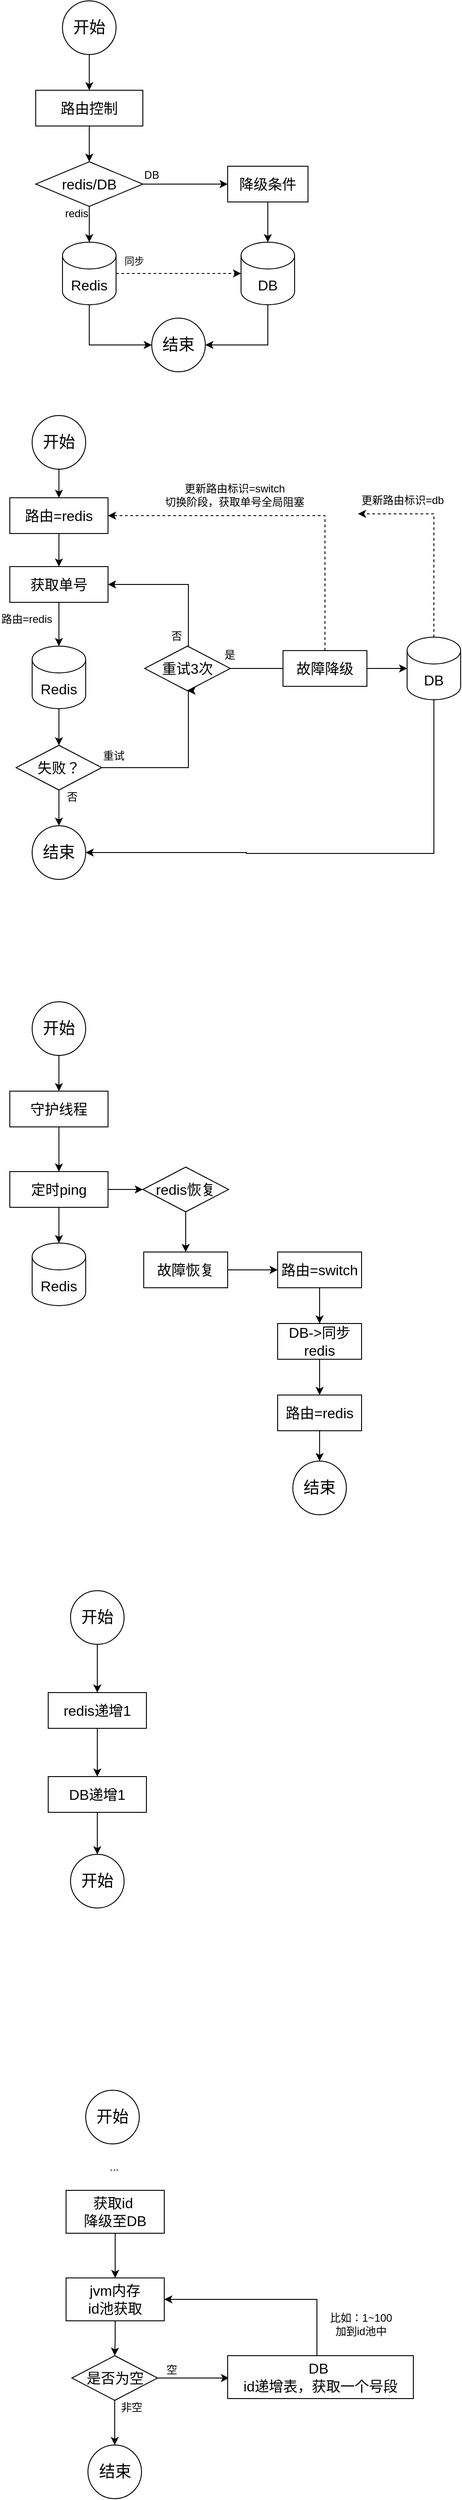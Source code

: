 <mxfile version="24.6.4" type="github">
  <diagram name="第 1 页" id="wcEa54nouv058no1run-">
    <mxGraphModel dx="1434" dy="711" grid="0" gridSize="10" guides="1" tooltips="1" connect="1" arrows="1" fold="1" page="1" pageScale="1" pageWidth="827" pageHeight="1169" math="0" shadow="0">
      <root>
        <mxCell id="0" />
        <mxCell id="1" parent="0" />
        <mxCell id="WumZS3qc3HFv33wqFGVb-3" value="" style="edgeStyle=orthogonalEdgeStyle;rounded=0;orthogonalLoop=1;jettySize=auto;html=1;" edge="1" parent="1" source="WumZS3qc3HFv33wqFGVb-1" target="WumZS3qc3HFv33wqFGVb-2">
          <mxGeometry relative="1" as="geometry" />
        </mxCell>
        <mxCell id="WumZS3qc3HFv33wqFGVb-1" value="开始" style="ellipse;whiteSpace=wrap;html=1;aspect=fixed;fontSize=18;" vertex="1" parent="1">
          <mxGeometry x="200" y="150" width="60" height="60" as="geometry" />
        </mxCell>
        <mxCell id="WumZS3qc3HFv33wqFGVb-5" value="" style="edgeStyle=orthogonalEdgeStyle;rounded=0;orthogonalLoop=1;jettySize=auto;html=1;" edge="1" parent="1" source="WumZS3qc3HFv33wqFGVb-2" target="WumZS3qc3HFv33wqFGVb-6">
          <mxGeometry relative="1" as="geometry">
            <mxPoint x="230" y="330" as="targetPoint" />
          </mxGeometry>
        </mxCell>
        <mxCell id="WumZS3qc3HFv33wqFGVb-2" value="路由控制" style="rounded=0;whiteSpace=wrap;html=1;fontSize=16;" vertex="1" parent="1">
          <mxGeometry x="170" y="250" width="120" height="40" as="geometry" />
        </mxCell>
        <mxCell id="WumZS3qc3HFv33wqFGVb-8" value="" style="edgeStyle=orthogonalEdgeStyle;rounded=0;orthogonalLoop=1;jettySize=auto;html=1;" edge="1" parent="1" source="WumZS3qc3HFv33wqFGVb-6">
          <mxGeometry relative="1" as="geometry">
            <mxPoint x="230" y="420" as="targetPoint" />
          </mxGeometry>
        </mxCell>
        <mxCell id="WumZS3qc3HFv33wqFGVb-6" value="redis/DB" style="rhombus;whiteSpace=wrap;html=1;fontSize=16;" vertex="1" parent="1">
          <mxGeometry x="170" y="330" width="120" height="50" as="geometry" />
        </mxCell>
        <mxCell id="WumZS3qc3HFv33wqFGVb-9" value="redis" style="text;html=1;align=center;verticalAlign=middle;whiteSpace=wrap;rounded=0;" vertex="1" parent="1">
          <mxGeometry x="186" y="373" width="60" height="30" as="geometry" />
        </mxCell>
        <mxCell id="WumZS3qc3HFv33wqFGVb-10" value="DB" style="text;html=1;align=center;verticalAlign=middle;whiteSpace=wrap;rounded=0;" vertex="1" parent="1">
          <mxGeometry x="270" y="330" width="60" height="30" as="geometry" />
        </mxCell>
        <mxCell id="WumZS3qc3HFv33wqFGVb-11" value="" style="edgeStyle=orthogonalEdgeStyle;rounded=0;orthogonalLoop=1;jettySize=auto;html=1;entryX=0;entryY=0.5;entryDx=0;entryDy=0;" edge="1" parent="1" source="WumZS3qc3HFv33wqFGVb-6" target="WumZS3qc3HFv33wqFGVb-19">
          <mxGeometry relative="1" as="geometry">
            <mxPoint x="420" y="390" as="sourcePoint" />
            <mxPoint x="330" y="355" as="targetPoint" />
          </mxGeometry>
        </mxCell>
        <mxCell id="WumZS3qc3HFv33wqFGVb-15" value="" style="edgeStyle=orthogonalEdgeStyle;rounded=0;orthogonalLoop=1;jettySize=auto;html=1;dashed=1;" edge="1" parent="1" source="WumZS3qc3HFv33wqFGVb-12" target="WumZS3qc3HFv33wqFGVb-14">
          <mxGeometry relative="1" as="geometry" />
        </mxCell>
        <mxCell id="WumZS3qc3HFv33wqFGVb-16" value="同步" style="edgeLabel;html=1;align=center;verticalAlign=middle;resizable=0;points=[];" vertex="1" connectable="0" parent="WumZS3qc3HFv33wqFGVb-15">
          <mxGeometry x="-0.386" y="-1" relative="1" as="geometry">
            <mxPoint x="-23" y="-15" as="offset" />
          </mxGeometry>
        </mxCell>
        <mxCell id="WumZS3qc3HFv33wqFGVb-12" value="Redis" style="shape=cylinder3;whiteSpace=wrap;html=1;boundedLbl=1;backgroundOutline=1;size=15;fontSize=16;" vertex="1" parent="1">
          <mxGeometry x="200" y="420" width="60" height="70" as="geometry" />
        </mxCell>
        <mxCell id="WumZS3qc3HFv33wqFGVb-14" value="DB" style="shape=cylinder3;whiteSpace=wrap;html=1;boundedLbl=1;backgroundOutline=1;size=15;fontSize=16;" vertex="1" parent="1">
          <mxGeometry x="400" y="420" width="60" height="70" as="geometry" />
        </mxCell>
        <mxCell id="WumZS3qc3HFv33wqFGVb-20" value="" style="edgeStyle=orthogonalEdgeStyle;rounded=0;orthogonalLoop=1;jettySize=auto;html=1;" edge="1" parent="1" source="WumZS3qc3HFv33wqFGVb-19" target="WumZS3qc3HFv33wqFGVb-14">
          <mxGeometry relative="1" as="geometry" />
        </mxCell>
        <mxCell id="WumZS3qc3HFv33wqFGVb-19" value="降级条件" style="rounded=0;whiteSpace=wrap;html=1;fontSize=16;" vertex="1" parent="1">
          <mxGeometry x="385" y="335" width="90" height="40" as="geometry" />
        </mxCell>
        <mxCell id="WumZS3qc3HFv33wqFGVb-22" value="" style="edgeStyle=orthogonalEdgeStyle;rounded=0;orthogonalLoop=1;jettySize=auto;html=1;exitX=0.5;exitY=1;exitDx=0;exitDy=0;exitPerimeter=0;" edge="1" parent="1" target="WumZS3qc3HFv33wqFGVb-23" source="WumZS3qc3HFv33wqFGVb-12">
          <mxGeometry relative="1" as="geometry">
            <mxPoint x="330" y="470" as="sourcePoint" />
            <Array as="points">
              <mxPoint x="230" y="535" />
            </Array>
          </mxGeometry>
        </mxCell>
        <mxCell id="WumZS3qc3HFv33wqFGVb-23" value="&lt;font style=&quot;font-size: 18px;&quot;&gt;结束&lt;/font&gt;" style="ellipse;whiteSpace=wrap;html=1;" vertex="1" parent="1">
          <mxGeometry x="300" y="505" width="60" height="60" as="geometry" />
        </mxCell>
        <mxCell id="WumZS3qc3HFv33wqFGVb-24" value="" style="edgeStyle=orthogonalEdgeStyle;rounded=0;orthogonalLoop=1;jettySize=auto;html=1;exitX=0.5;exitY=1;exitDx=0;exitDy=0;exitPerimeter=0;entryX=1;entryY=0.5;entryDx=0;entryDy=0;" edge="1" parent="1" source="WumZS3qc3HFv33wqFGVb-14" target="WumZS3qc3HFv33wqFGVb-23">
          <mxGeometry relative="1" as="geometry">
            <mxPoint x="240" y="500" as="sourcePoint" />
            <mxPoint x="310" y="545" as="targetPoint" />
            <Array as="points">
              <mxPoint x="430" y="535" />
            </Array>
          </mxGeometry>
        </mxCell>
        <mxCell id="WumZS3qc3HFv33wqFGVb-28" value="" style="edgeStyle=orthogonalEdgeStyle;rounded=0;orthogonalLoop=1;jettySize=auto;html=1;" edge="1" parent="1" source="WumZS3qc3HFv33wqFGVb-25" target="WumZS3qc3HFv33wqFGVb-26">
          <mxGeometry relative="1" as="geometry">
            <mxPoint x="331" y="803" as="targetPoint" />
          </mxGeometry>
        </mxCell>
        <mxCell id="WumZS3qc3HFv33wqFGVb-25" value="获取单号" style="rounded=0;whiteSpace=wrap;html=1;fontSize=16;" vertex="1" parent="1">
          <mxGeometry x="141" y="783" width="110" height="40" as="geometry" />
        </mxCell>
        <mxCell id="WumZS3qc3HFv33wqFGVb-33" value="" style="edgeStyle=orthogonalEdgeStyle;rounded=0;orthogonalLoop=1;jettySize=auto;html=1;" edge="1" parent="1" source="WumZS3qc3HFv33wqFGVb-26" target="WumZS3qc3HFv33wqFGVb-32">
          <mxGeometry relative="1" as="geometry" />
        </mxCell>
        <mxCell id="WumZS3qc3HFv33wqFGVb-26" value="Redis" style="shape=cylinder3;whiteSpace=wrap;html=1;boundedLbl=1;backgroundOutline=1;size=15;fontSize=16;" vertex="1" parent="1">
          <mxGeometry x="166" y="872" width="60" height="70" as="geometry" />
        </mxCell>
        <mxCell id="WumZS3qc3HFv33wqFGVb-29" value="&lt;div&gt;路由=redis&lt;/div&gt;" style="text;html=1;align=center;verticalAlign=middle;whiteSpace=wrap;rounded=0;" vertex="1" parent="1">
          <mxGeometry x="130" y="827" width="60" height="30" as="geometry" />
        </mxCell>
        <mxCell id="WumZS3qc3HFv33wqFGVb-51" value="" style="edgeStyle=orthogonalEdgeStyle;rounded=0;orthogonalLoop=1;jettySize=auto;html=1;" edge="1" parent="1" source="WumZS3qc3HFv33wqFGVb-30" target="WumZS3qc3HFv33wqFGVb-50">
          <mxGeometry relative="1" as="geometry" />
        </mxCell>
        <mxCell id="WumZS3qc3HFv33wqFGVb-30" value="&lt;font style=&quot;font-size: 18px;&quot;&gt;开始&lt;/font&gt;" style="ellipse;whiteSpace=wrap;html=1;" vertex="1" parent="1">
          <mxGeometry x="166" y="614" width="60" height="60" as="geometry" />
        </mxCell>
        <mxCell id="WumZS3qc3HFv33wqFGVb-35" value="" style="edgeStyle=orthogonalEdgeStyle;rounded=0;orthogonalLoop=1;jettySize=auto;html=1;exitX=1;exitY=0.5;exitDx=0;exitDy=0;entryX=0.5;entryY=1;entryDx=0;entryDy=0;" edge="1" parent="1" source="WumZS3qc3HFv33wqFGVb-32" target="WumZS3qc3HFv33wqFGVb-37">
          <mxGeometry relative="1" as="geometry">
            <mxPoint x="541" y="963" as="targetPoint" />
            <Array as="points">
              <mxPoint x="341" y="1008" />
            </Array>
          </mxGeometry>
        </mxCell>
        <mxCell id="WumZS3qc3HFv33wqFGVb-45" value="" style="edgeStyle=orthogonalEdgeStyle;rounded=0;orthogonalLoop=1;jettySize=auto;html=1;" edge="1" parent="1" source="WumZS3qc3HFv33wqFGVb-32" target="WumZS3qc3HFv33wqFGVb-44">
          <mxGeometry relative="1" as="geometry" />
        </mxCell>
        <mxCell id="WumZS3qc3HFv33wqFGVb-32" value="失败？" style="rhombus;whiteSpace=wrap;html=1;fontSize=16;" vertex="1" parent="1">
          <mxGeometry x="148" y="983" width="96" height="50" as="geometry" />
        </mxCell>
        <mxCell id="WumZS3qc3HFv33wqFGVb-36" value="重试" style="text;html=1;align=center;verticalAlign=middle;whiteSpace=wrap;rounded=0;" vertex="1" parent="1">
          <mxGeometry x="243" y="985" width="29" height="20" as="geometry" />
        </mxCell>
        <mxCell id="WumZS3qc3HFv33wqFGVb-37" value="重试3次" style="rhombus;whiteSpace=wrap;html=1;fontSize=16;" vertex="1" parent="1">
          <mxGeometry x="292" y="872" width="96" height="50" as="geometry" />
        </mxCell>
        <mxCell id="WumZS3qc3HFv33wqFGVb-38" value="" style="edgeStyle=orthogonalEdgeStyle;rounded=0;orthogonalLoop=1;jettySize=auto;html=1;exitX=0.5;exitY=0;exitDx=0;exitDy=0;entryX=1;entryY=0.5;entryDx=0;entryDy=0;" edge="1" parent="1" source="WumZS3qc3HFv33wqFGVb-37" target="WumZS3qc3HFv33wqFGVb-25">
          <mxGeometry relative="1" as="geometry">
            <mxPoint x="254" y="1018" as="sourcePoint" />
            <mxPoint x="363" y="932" as="targetPoint" />
            <Array as="points">
              <mxPoint x="341" y="872" />
              <mxPoint x="341" y="803" />
            </Array>
          </mxGeometry>
        </mxCell>
        <mxCell id="WumZS3qc3HFv33wqFGVb-39" value="否" style="text;html=1;align=center;verticalAlign=middle;whiteSpace=wrap;rounded=0;" vertex="1" parent="1">
          <mxGeometry x="318" y="856" width="20" height="10" as="geometry" />
        </mxCell>
        <mxCell id="WumZS3qc3HFv33wqFGVb-40" value="是" style="text;html=1;align=center;verticalAlign=middle;whiteSpace=wrap;rounded=0;" vertex="1" parent="1">
          <mxGeometry x="373" y="872" width="29" height="20" as="geometry" />
        </mxCell>
        <mxCell id="WumZS3qc3HFv33wqFGVb-41" value="" style="edgeStyle=orthogonalEdgeStyle;rounded=0;orthogonalLoop=1;jettySize=auto;html=1;exitX=1;exitY=0.5;exitDx=0;exitDy=0;entryX=0;entryY=0.5;entryDx=0;entryDy=0;" edge="1" parent="1" source="WumZS3qc3HFv33wqFGVb-37" target="WumZS3qc3HFv33wqFGVb-43">
          <mxGeometry relative="1" as="geometry">
            <mxPoint x="350" y="882" as="sourcePoint" />
            <mxPoint x="408" y="943" as="targetPoint" />
            <Array as="points">
              <mxPoint x="448" y="897" />
              <mxPoint x="448" y="897" />
            </Array>
          </mxGeometry>
        </mxCell>
        <mxCell id="WumZS3qc3HFv33wqFGVb-54" value="" style="edgeStyle=orthogonalEdgeStyle;rounded=0;orthogonalLoop=1;jettySize=auto;html=1;entryX=1;entryY=0.5;entryDx=0;entryDy=0;dashed=1;" edge="1" parent="1" source="WumZS3qc3HFv33wqFGVb-43" target="WumZS3qc3HFv33wqFGVb-50">
          <mxGeometry relative="1" as="geometry">
            <mxPoint x="494" y="807" as="targetPoint" />
            <Array as="points">
              <mxPoint x="494" y="726" />
            </Array>
          </mxGeometry>
        </mxCell>
        <mxCell id="WumZS3qc3HFv33wqFGVb-57" value="" style="edgeStyle=orthogonalEdgeStyle;rounded=0;orthogonalLoop=1;jettySize=auto;html=1;entryX=0;entryY=0.5;entryDx=0;entryDy=0;entryPerimeter=0;" edge="1" parent="1" source="WumZS3qc3HFv33wqFGVb-43" target="WumZS3qc3HFv33wqFGVb-58">
          <mxGeometry relative="1" as="geometry">
            <mxPoint x="541" y="964" as="targetPoint" />
          </mxGeometry>
        </mxCell>
        <mxCell id="WumZS3qc3HFv33wqFGVb-43" value="故障降级" style="rounded=0;whiteSpace=wrap;html=1;fontSize=16;" vertex="1" parent="1">
          <mxGeometry x="447" y="877" width="94" height="40" as="geometry" />
        </mxCell>
        <mxCell id="WumZS3qc3HFv33wqFGVb-44" value="&lt;font style=&quot;font-size: 18px;&quot;&gt;结束&lt;/font&gt;" style="ellipse;whiteSpace=wrap;html=1;" vertex="1" parent="1">
          <mxGeometry x="166" y="1073" width="60" height="60" as="geometry" />
        </mxCell>
        <mxCell id="WumZS3qc3HFv33wqFGVb-47" value="否" style="text;html=1;align=center;verticalAlign=middle;whiteSpace=wrap;rounded=0;" vertex="1" parent="1">
          <mxGeometry x="201" y="1036" width="20" height="10" as="geometry" />
        </mxCell>
        <mxCell id="WumZS3qc3HFv33wqFGVb-52" value="" style="edgeStyle=orthogonalEdgeStyle;rounded=0;orthogonalLoop=1;jettySize=auto;html=1;entryX=0.5;entryY=0;entryDx=0;entryDy=0;" edge="1" parent="1" source="WumZS3qc3HFv33wqFGVb-50" target="WumZS3qc3HFv33wqFGVb-25">
          <mxGeometry relative="1" as="geometry" />
        </mxCell>
        <mxCell id="WumZS3qc3HFv33wqFGVb-50" value="路由=redis" style="rounded=0;whiteSpace=wrap;html=1;fontSize=16;" vertex="1" parent="1">
          <mxGeometry x="141" y="706" width="110" height="40" as="geometry" />
        </mxCell>
        <mxCell id="WumZS3qc3HFv33wqFGVb-55" value="更新路由标识=switch&lt;div&gt;切换阶段，获取单号全局阻塞&lt;/div&gt;" style="text;html=1;align=center;verticalAlign=middle;whiteSpace=wrap;rounded=0;" vertex="1" parent="1">
          <mxGeometry x="314" y="688" width="158" height="30" as="geometry" />
        </mxCell>
        <mxCell id="WumZS3qc3HFv33wqFGVb-64" value="" style="edgeStyle=orthogonalEdgeStyle;rounded=0;orthogonalLoop=1;jettySize=auto;html=1;entryX=1;entryY=0.5;entryDx=0;entryDy=0;" edge="1" parent="1" source="WumZS3qc3HFv33wqFGVb-58" target="WumZS3qc3HFv33wqFGVb-44">
          <mxGeometry relative="1" as="geometry">
            <mxPoint x="616" y="1012" as="targetPoint" />
            <Array as="points">
              <mxPoint x="616" y="1104" />
              <mxPoint x="406" y="1104" />
              <mxPoint x="406" y="1103" />
            </Array>
          </mxGeometry>
        </mxCell>
        <mxCell id="WumZS3qc3HFv33wqFGVb-58" value="DB" style="shape=cylinder3;whiteSpace=wrap;html=1;boundedLbl=1;backgroundOutline=1;size=15;fontSize=16;" vertex="1" parent="1">
          <mxGeometry x="586" y="862" width="60" height="70" as="geometry" />
        </mxCell>
        <mxCell id="WumZS3qc3HFv33wqFGVb-61" value="" style="edgeStyle=orthogonalEdgeStyle;rounded=0;orthogonalLoop=1;jettySize=auto;html=1;dashed=1;exitX=0.5;exitY=0;exitDx=0;exitDy=0;exitPerimeter=0;" edge="1" parent="1" source="WumZS3qc3HFv33wqFGVb-58">
          <mxGeometry relative="1" as="geometry">
            <mxPoint x="644" y="856" as="sourcePoint" />
            <mxPoint x="531" y="724" as="targetPoint" />
            <Array as="points">
              <mxPoint x="616" y="724" />
            </Array>
          </mxGeometry>
        </mxCell>
        <mxCell id="WumZS3qc3HFv33wqFGVb-62" value="更新路由标识=db" style="text;html=1;align=center;verticalAlign=middle;whiteSpace=wrap;rounded=0;" vertex="1" parent="1">
          <mxGeometry x="531" y="694" width="100" height="30" as="geometry" />
        </mxCell>
        <mxCell id="WumZS3qc3HFv33wqFGVb-71" value="" style="edgeStyle=orthogonalEdgeStyle;rounded=0;orthogonalLoop=1;jettySize=auto;html=1;" edge="1" parent="1" source="WumZS3qc3HFv33wqFGVb-65" target="WumZS3qc3HFv33wqFGVb-66">
          <mxGeometry relative="1" as="geometry" />
        </mxCell>
        <mxCell id="WumZS3qc3HFv33wqFGVb-65" value="&lt;font style=&quot;font-size: 18px;&quot;&gt;开始&lt;/font&gt;" style="ellipse;whiteSpace=wrap;html=1;" vertex="1" parent="1">
          <mxGeometry x="166" y="1270" width="60" height="60" as="geometry" />
        </mxCell>
        <mxCell id="WumZS3qc3HFv33wqFGVb-68" value="" style="edgeStyle=orthogonalEdgeStyle;rounded=0;orthogonalLoop=1;jettySize=auto;html=1;" edge="1" parent="1" source="WumZS3qc3HFv33wqFGVb-66" target="WumZS3qc3HFv33wqFGVb-67">
          <mxGeometry relative="1" as="geometry" />
        </mxCell>
        <mxCell id="WumZS3qc3HFv33wqFGVb-66" value="守护线程" style="rounded=0;whiteSpace=wrap;html=1;fontSize=16;" vertex="1" parent="1">
          <mxGeometry x="141" y="1370" width="110" height="40" as="geometry" />
        </mxCell>
        <mxCell id="WumZS3qc3HFv33wqFGVb-70" value="" style="edgeStyle=orthogonalEdgeStyle;rounded=0;orthogonalLoop=1;jettySize=auto;html=1;" edge="1" parent="1" source="WumZS3qc3HFv33wqFGVb-67" target="WumZS3qc3HFv33wqFGVb-69">
          <mxGeometry relative="1" as="geometry" />
        </mxCell>
        <mxCell id="WumZS3qc3HFv33wqFGVb-73" value="" style="edgeStyle=orthogonalEdgeStyle;rounded=0;orthogonalLoop=1;jettySize=auto;html=1;" edge="1" parent="1" source="WumZS3qc3HFv33wqFGVb-67" target="WumZS3qc3HFv33wqFGVb-72">
          <mxGeometry relative="1" as="geometry" />
        </mxCell>
        <mxCell id="WumZS3qc3HFv33wqFGVb-67" value="定时ping" style="rounded=0;whiteSpace=wrap;html=1;fontSize=16;" vertex="1" parent="1">
          <mxGeometry x="141" y="1460" width="110" height="40" as="geometry" />
        </mxCell>
        <mxCell id="WumZS3qc3HFv33wqFGVb-69" value="Redis" style="shape=cylinder3;whiteSpace=wrap;html=1;boundedLbl=1;backgroundOutline=1;size=15;fontSize=16;" vertex="1" parent="1">
          <mxGeometry x="166" y="1540" width="60" height="70" as="geometry" />
        </mxCell>
        <mxCell id="WumZS3qc3HFv33wqFGVb-75" value="" style="edgeStyle=orthogonalEdgeStyle;rounded=0;orthogonalLoop=1;jettySize=auto;html=1;" edge="1" parent="1" source="WumZS3qc3HFv33wqFGVb-72" target="WumZS3qc3HFv33wqFGVb-74">
          <mxGeometry relative="1" as="geometry" />
        </mxCell>
        <mxCell id="WumZS3qc3HFv33wqFGVb-72" value="redis恢复" style="rhombus;whiteSpace=wrap;html=1;fontSize=16;" vertex="1" parent="1">
          <mxGeometry x="290" y="1455" width="96" height="50" as="geometry" />
        </mxCell>
        <mxCell id="WumZS3qc3HFv33wqFGVb-77" value="" style="edgeStyle=orthogonalEdgeStyle;rounded=0;orthogonalLoop=1;jettySize=auto;html=1;" edge="1" parent="1" source="WumZS3qc3HFv33wqFGVb-74" target="WumZS3qc3HFv33wqFGVb-76">
          <mxGeometry relative="1" as="geometry" />
        </mxCell>
        <mxCell id="WumZS3qc3HFv33wqFGVb-74" value="故障恢复" style="rounded=0;whiteSpace=wrap;html=1;fontSize=16;" vertex="1" parent="1">
          <mxGeometry x="291" y="1550" width="94" height="40" as="geometry" />
        </mxCell>
        <mxCell id="WumZS3qc3HFv33wqFGVb-79" value="" style="edgeStyle=orthogonalEdgeStyle;rounded=0;orthogonalLoop=1;jettySize=auto;html=1;" edge="1" parent="1" source="WumZS3qc3HFv33wqFGVb-76" target="WumZS3qc3HFv33wqFGVb-78">
          <mxGeometry relative="1" as="geometry" />
        </mxCell>
        <mxCell id="WumZS3qc3HFv33wqFGVb-76" value="路由=switch" style="rounded=0;whiteSpace=wrap;html=1;fontSize=16;" vertex="1" parent="1">
          <mxGeometry x="441" y="1550" width="94" height="40" as="geometry" />
        </mxCell>
        <mxCell id="WumZS3qc3HFv33wqFGVb-81" value="" style="edgeStyle=orthogonalEdgeStyle;rounded=0;orthogonalLoop=1;jettySize=auto;html=1;" edge="1" parent="1" source="WumZS3qc3HFv33wqFGVb-78" target="WumZS3qc3HFv33wqFGVb-80">
          <mxGeometry relative="1" as="geometry" />
        </mxCell>
        <mxCell id="WumZS3qc3HFv33wqFGVb-78" value="DB-&amp;gt;同步redis" style="rounded=0;whiteSpace=wrap;html=1;fontSize=16;" vertex="1" parent="1">
          <mxGeometry x="441" y="1630" width="94" height="40" as="geometry" />
        </mxCell>
        <mxCell id="WumZS3qc3HFv33wqFGVb-83" value="" style="edgeStyle=orthogonalEdgeStyle;rounded=0;orthogonalLoop=1;jettySize=auto;html=1;" edge="1" parent="1" source="WumZS3qc3HFv33wqFGVb-80" target="WumZS3qc3HFv33wqFGVb-82">
          <mxGeometry relative="1" as="geometry" />
        </mxCell>
        <mxCell id="WumZS3qc3HFv33wqFGVb-80" value="路由=redis" style="rounded=0;whiteSpace=wrap;html=1;fontSize=16;" vertex="1" parent="1">
          <mxGeometry x="441" y="1710" width="94" height="40" as="geometry" />
        </mxCell>
        <mxCell id="WumZS3qc3HFv33wqFGVb-82" value="&lt;span style=&quot;font-size: 18px;&quot;&gt;结束&lt;/span&gt;" style="ellipse;whiteSpace=wrap;html=1;" vertex="1" parent="1">
          <mxGeometry x="458" y="1784" width="60" height="60" as="geometry" />
        </mxCell>
        <mxCell id="WumZS3qc3HFv33wqFGVb-88" value="" style="edgeStyle=orthogonalEdgeStyle;rounded=0;orthogonalLoop=1;jettySize=auto;html=1;" edge="1" parent="1" source="WumZS3qc3HFv33wqFGVb-84" target="WumZS3qc3HFv33wqFGVb-85">
          <mxGeometry relative="1" as="geometry" />
        </mxCell>
        <mxCell id="WumZS3qc3HFv33wqFGVb-84" value="&lt;font style=&quot;font-size: 18px;&quot;&gt;开始&lt;/font&gt;" style="ellipse;whiteSpace=wrap;html=1;" vertex="1" parent="1">
          <mxGeometry x="209" y="1929" width="60" height="60" as="geometry" />
        </mxCell>
        <mxCell id="WumZS3qc3HFv33wqFGVb-87" value="" style="edgeStyle=orthogonalEdgeStyle;rounded=0;orthogonalLoop=1;jettySize=auto;html=1;" edge="1" parent="1" source="WumZS3qc3HFv33wqFGVb-85" target="WumZS3qc3HFv33wqFGVb-86">
          <mxGeometry relative="1" as="geometry" />
        </mxCell>
        <mxCell id="WumZS3qc3HFv33wqFGVb-85" value="redis递增1" style="rounded=0;whiteSpace=wrap;html=1;fontSize=16;" vertex="1" parent="1">
          <mxGeometry x="184" y="2043" width="110" height="40" as="geometry" />
        </mxCell>
        <mxCell id="WumZS3qc3HFv33wqFGVb-90" value="" style="edgeStyle=orthogonalEdgeStyle;rounded=0;orthogonalLoop=1;jettySize=auto;html=1;" edge="1" parent="1" source="WumZS3qc3HFv33wqFGVb-86" target="WumZS3qc3HFv33wqFGVb-89">
          <mxGeometry relative="1" as="geometry" />
        </mxCell>
        <mxCell id="WumZS3qc3HFv33wqFGVb-86" value="DB递增1" style="rounded=0;whiteSpace=wrap;html=1;fontSize=16;" vertex="1" parent="1">
          <mxGeometry x="184" y="2137" width="110" height="40" as="geometry" />
        </mxCell>
        <mxCell id="WumZS3qc3HFv33wqFGVb-89" value="&lt;font style=&quot;font-size: 18px;&quot;&gt;开始&lt;/font&gt;" style="ellipse;whiteSpace=wrap;html=1;" vertex="1" parent="1">
          <mxGeometry x="209" y="2224" width="60" height="60" as="geometry" />
        </mxCell>
        <mxCell id="WumZS3qc3HFv33wqFGVb-92" value="&lt;font style=&quot;font-size: 18px;&quot;&gt;开始&lt;/font&gt;" style="ellipse;whiteSpace=wrap;html=1;" vertex="1" parent="1">
          <mxGeometry x="226" y="2488" width="60" height="60" as="geometry" />
        </mxCell>
        <mxCell id="WumZS3qc3HFv33wqFGVb-93" value="..." style="text;html=1;align=center;verticalAlign=middle;whiteSpace=wrap;rounded=0;" vertex="1" parent="1">
          <mxGeometry x="227.5" y="2559" width="60" height="30" as="geometry" />
        </mxCell>
        <mxCell id="WumZS3qc3HFv33wqFGVb-99" value="" style="edgeStyle=orthogonalEdgeStyle;rounded=0;orthogonalLoop=1;jettySize=auto;html=1;" edge="1" parent="1" source="WumZS3qc3HFv33wqFGVb-94" target="WumZS3qc3HFv33wqFGVb-95">
          <mxGeometry relative="1" as="geometry" />
        </mxCell>
        <mxCell id="WumZS3qc3HFv33wqFGVb-94" value="获取id&amp;nbsp;&lt;div&gt;降级至DB&lt;/div&gt;" style="rounded=0;whiteSpace=wrap;html=1;fontSize=16;" vertex="1" parent="1">
          <mxGeometry x="204" y="2600" width="110" height="48" as="geometry" />
        </mxCell>
        <mxCell id="WumZS3qc3HFv33wqFGVb-98" value="" style="edgeStyle=orthogonalEdgeStyle;rounded=0;orthogonalLoop=1;jettySize=auto;html=1;" edge="1" parent="1" source="WumZS3qc3HFv33wqFGVb-95" target="WumZS3qc3HFv33wqFGVb-96">
          <mxGeometry relative="1" as="geometry" />
        </mxCell>
        <mxCell id="WumZS3qc3HFv33wqFGVb-95" value="&lt;div&gt;jvm内存&lt;/div&gt;id池获取" style="rounded=0;whiteSpace=wrap;html=1;fontSize=16;" vertex="1" parent="1">
          <mxGeometry x="204" y="2698" width="110" height="48" as="geometry" />
        </mxCell>
        <mxCell id="WumZS3qc3HFv33wqFGVb-101" value="" style="edgeStyle=orthogonalEdgeStyle;rounded=0;orthogonalLoop=1;jettySize=auto;html=1;" edge="1" parent="1" source="WumZS3qc3HFv33wqFGVb-96">
          <mxGeometry relative="1" as="geometry">
            <mxPoint x="386.5" y="2810" as="targetPoint" />
          </mxGeometry>
        </mxCell>
        <mxCell id="WumZS3qc3HFv33wqFGVb-108" value="" style="edgeStyle=orthogonalEdgeStyle;rounded=0;orthogonalLoop=1;jettySize=auto;html=1;" edge="1" parent="1" source="WumZS3qc3HFv33wqFGVb-96" target="WumZS3qc3HFv33wqFGVb-107">
          <mxGeometry relative="1" as="geometry" />
        </mxCell>
        <mxCell id="WumZS3qc3HFv33wqFGVb-96" value="是否为空" style="rhombus;whiteSpace=wrap;html=1;fontSize=16;" vertex="1" parent="1">
          <mxGeometry x="210.5" y="2785" width="96" height="50" as="geometry" />
        </mxCell>
        <mxCell id="WumZS3qc3HFv33wqFGVb-102" value="空" style="text;html=1;align=center;verticalAlign=middle;resizable=0;points=[];autosize=1;strokeColor=none;fillColor=none;" vertex="1" parent="1">
          <mxGeometry x="307" y="2788" width="30" height="26" as="geometry" />
        </mxCell>
        <mxCell id="WumZS3qc3HFv33wqFGVb-106" value="" style="edgeStyle=orthogonalEdgeStyle;rounded=0;orthogonalLoop=1;jettySize=auto;html=1;entryX=1;entryY=0.5;entryDx=0;entryDy=0;" edge="1" parent="1" source="WumZS3qc3HFv33wqFGVb-103" target="WumZS3qc3HFv33wqFGVb-95">
          <mxGeometry relative="1" as="geometry">
            <mxPoint x="489" y="2705" as="targetPoint" />
            <Array as="points">
              <mxPoint x="485" y="2722" />
            </Array>
          </mxGeometry>
        </mxCell>
        <mxCell id="WumZS3qc3HFv33wqFGVb-103" value="DB&amp;nbsp;&lt;br&gt;id递增表，获取一个号段" style="rounded=0;whiteSpace=wrap;html=1;fontSize=16;" vertex="1" parent="1">
          <mxGeometry x="385" y="2785" width="208" height="48" as="geometry" />
        </mxCell>
        <mxCell id="WumZS3qc3HFv33wqFGVb-104" value="比如：1~100&lt;div&gt;加到id池中&lt;/div&gt;" style="text;html=1;align=center;verticalAlign=middle;resizable=0;points=[];autosize=1;strokeColor=none;fillColor=none;" vertex="1" parent="1">
          <mxGeometry x="490" y="2729" width="88" height="41" as="geometry" />
        </mxCell>
        <mxCell id="WumZS3qc3HFv33wqFGVb-107" value="&lt;font style=&quot;font-size: 18px;&quot;&gt;结束&lt;/font&gt;" style="ellipse;whiteSpace=wrap;html=1;" vertex="1" parent="1">
          <mxGeometry x="228.5" y="2885" width="60" height="60" as="geometry" />
        </mxCell>
        <mxCell id="WumZS3qc3HFv33wqFGVb-110" value="非空" style="text;html=1;align=center;verticalAlign=middle;resizable=0;points=[];autosize=1;strokeColor=none;fillColor=none;" vertex="1" parent="1">
          <mxGeometry x="256" y="2830" width="42" height="26" as="geometry" />
        </mxCell>
      </root>
    </mxGraphModel>
  </diagram>
</mxfile>

